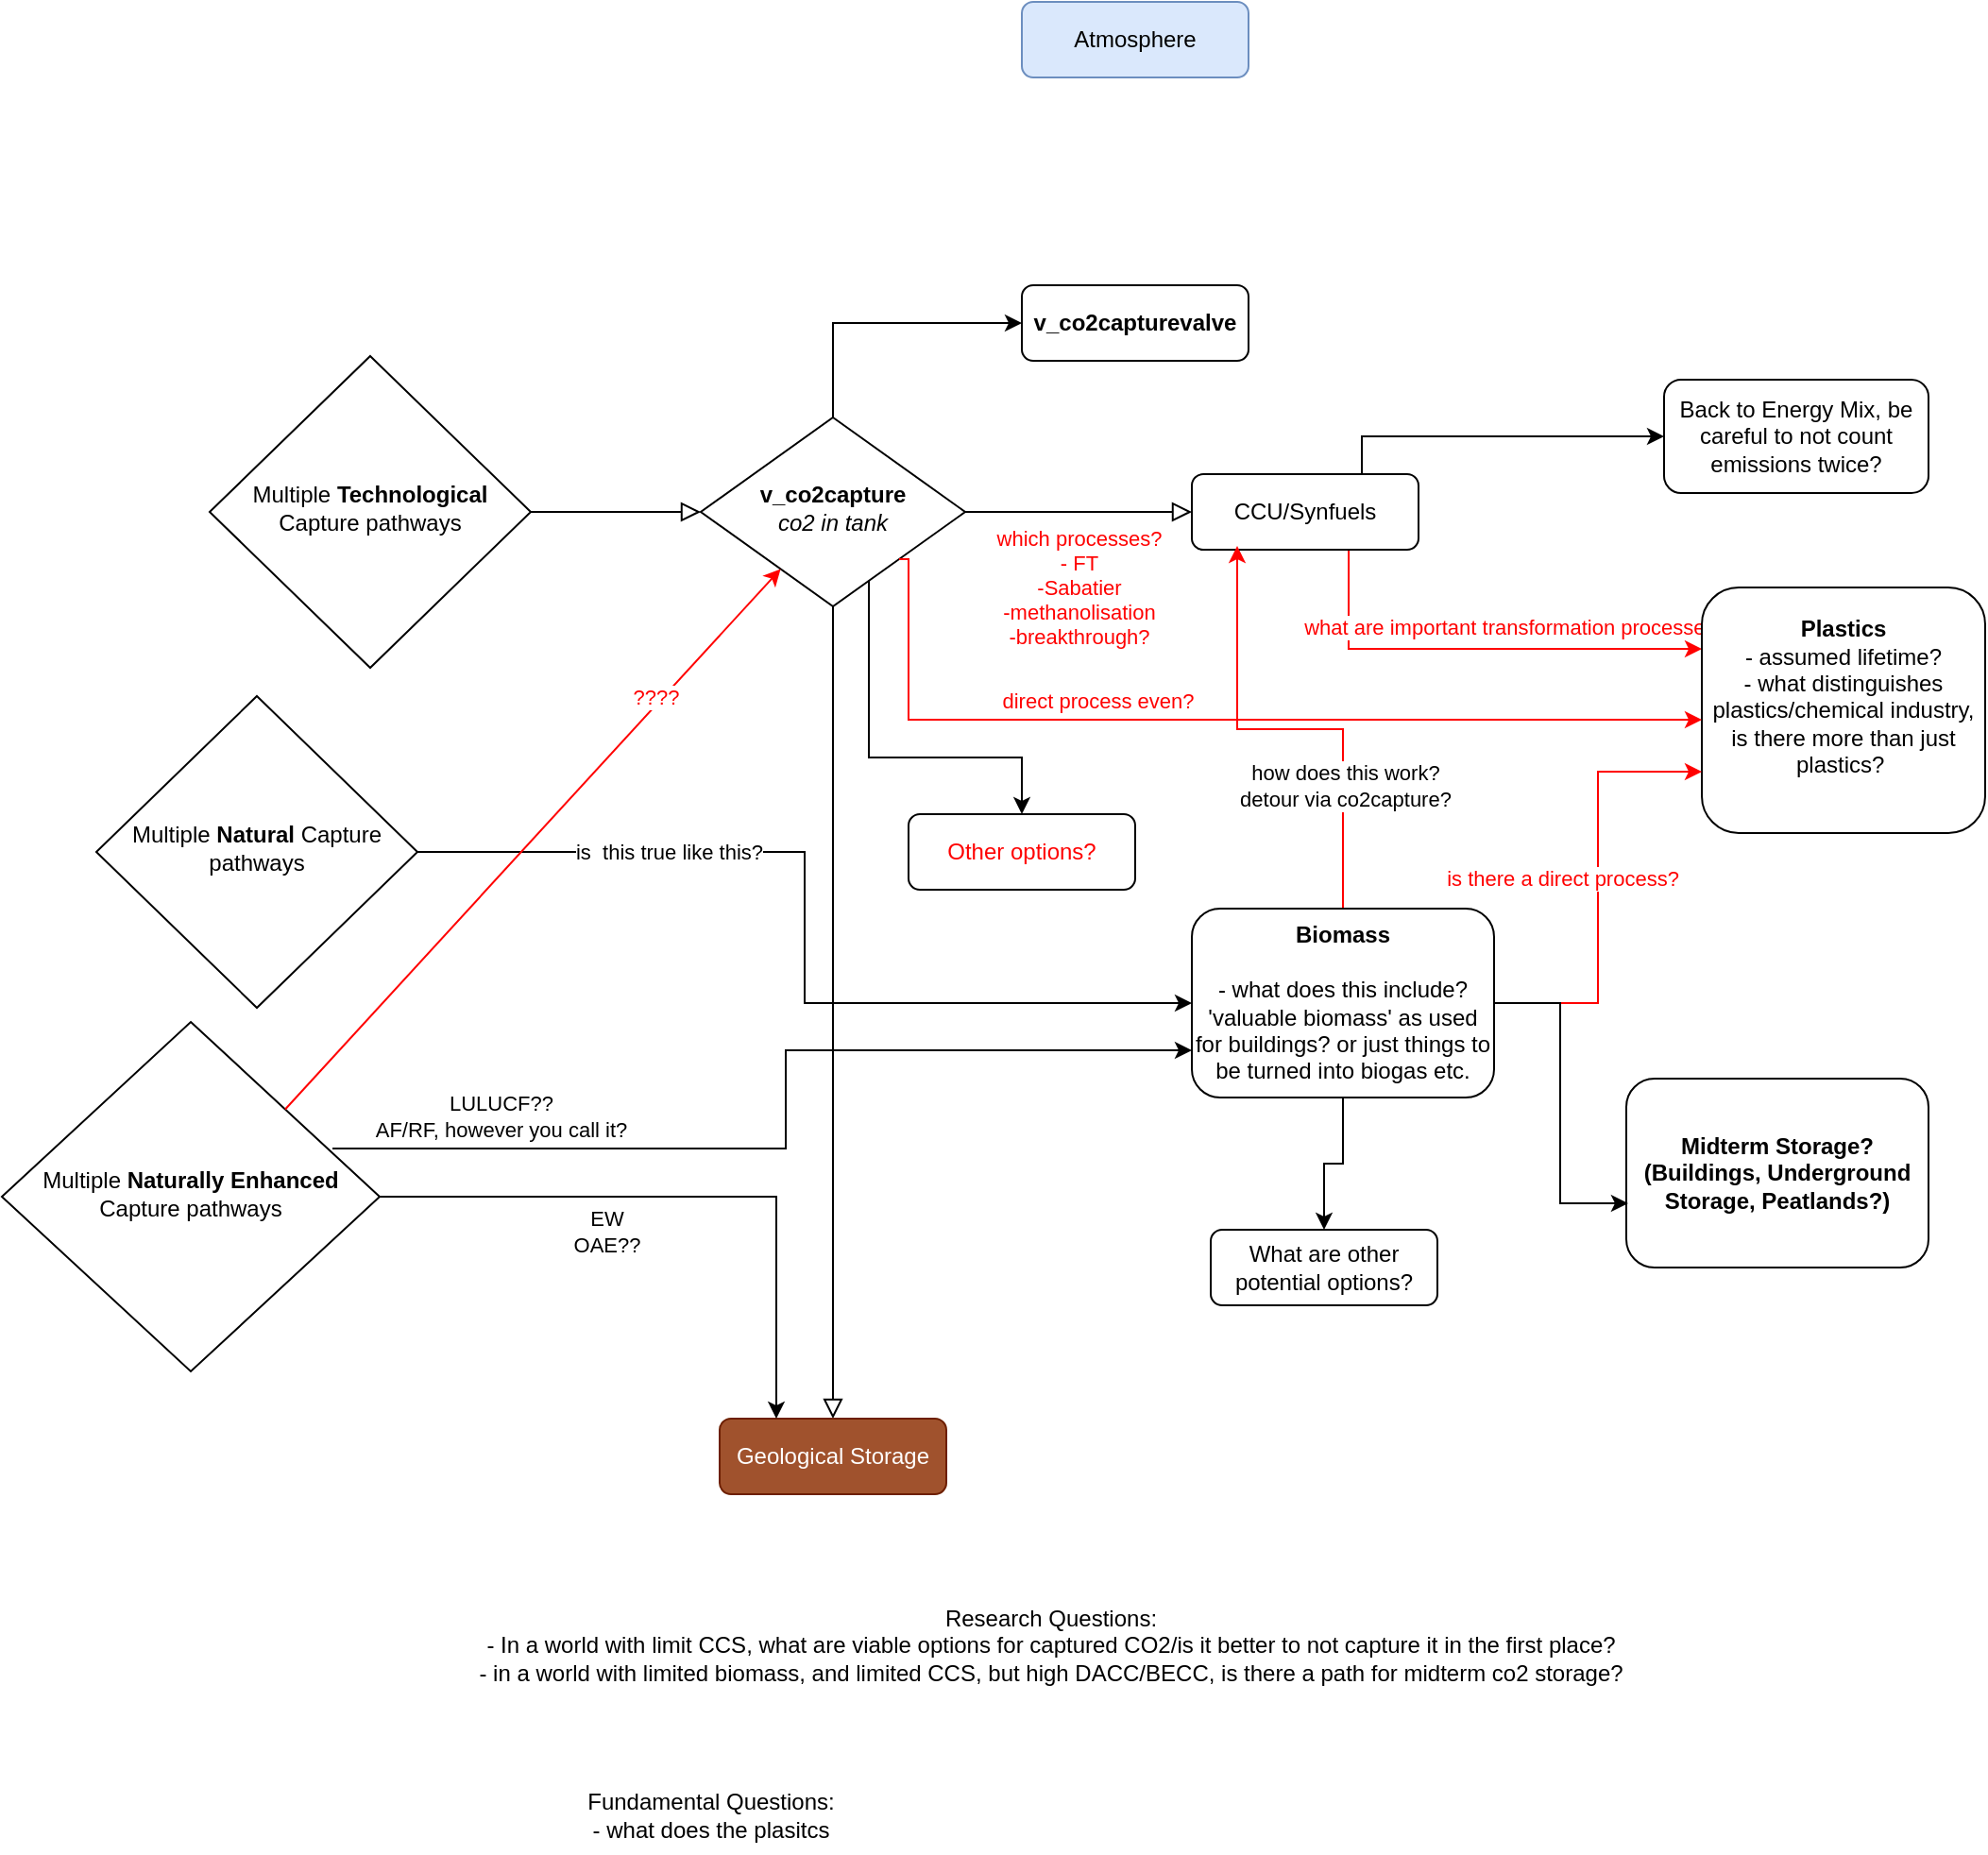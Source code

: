 <mxfile version="26.0.6">
  <diagram id="C5RBs43oDa-KdzZeNtuy" name="Page-1">
    <mxGraphModel dx="2901" dy="1106" grid="1" gridSize="10" guides="1" tooltips="1" connect="1" arrows="1" fold="1" page="1" pageScale="1" pageWidth="827" pageHeight="1169" math="0" shadow="0">
      <root>
        <mxCell id="WIyWlLk6GJQsqaUBKTNV-0" />
        <mxCell id="WIyWlLk6GJQsqaUBKTNV-1" parent="WIyWlLk6GJQsqaUBKTNV-0" />
        <mxCell id="WIyWlLk6GJQsqaUBKTNV-4" value="" style="rounded=0;html=1;jettySize=auto;orthogonalLoop=1;fontSize=11;endArrow=block;endFill=0;endSize=8;strokeWidth=1;shadow=0;labelBackgroundColor=none;edgeStyle=orthogonalEdgeStyle;" parent="WIyWlLk6GJQsqaUBKTNV-1" source="WIyWlLk6GJQsqaUBKTNV-6" target="WIyWlLk6GJQsqaUBKTNV-10" edge="1">
          <mxGeometry y="20" relative="1" as="geometry">
            <mxPoint as="offset" />
          </mxGeometry>
        </mxCell>
        <mxCell id="WIyWlLk6GJQsqaUBKTNV-6" value="Multiple &lt;b&gt;Technological&lt;/b&gt; Capture pathways" style="rhombus;whiteSpace=wrap;html=1;shadow=0;fontFamily=Helvetica;fontSize=12;align=center;strokeWidth=1;spacing=6;spacingTop=-4;" parent="WIyWlLk6GJQsqaUBKTNV-1" vertex="1">
          <mxGeometry x="-130" y="227.5" width="170" height="165" as="geometry" />
        </mxCell>
        <mxCell id="WIyWlLk6GJQsqaUBKTNV-8" value="" style="rounded=0;html=1;jettySize=auto;orthogonalLoop=1;fontSize=11;endArrow=block;endFill=0;endSize=8;strokeWidth=1;shadow=0;labelBackgroundColor=none;edgeStyle=orthogonalEdgeStyle;" parent="WIyWlLk6GJQsqaUBKTNV-1" source="WIyWlLk6GJQsqaUBKTNV-10" target="WIyWlLk6GJQsqaUBKTNV-11" edge="1">
          <mxGeometry x="0.333" y="20" relative="1" as="geometry">
            <mxPoint as="offset" />
          </mxGeometry>
        </mxCell>
        <mxCell id="WIyWlLk6GJQsqaUBKTNV-9" value="" style="edgeStyle=orthogonalEdgeStyle;rounded=0;html=1;jettySize=auto;orthogonalLoop=1;fontSize=11;endArrow=block;endFill=0;endSize=8;strokeWidth=1;shadow=0;labelBackgroundColor=none;" parent="WIyWlLk6GJQsqaUBKTNV-1" source="WIyWlLk6GJQsqaUBKTNV-10" target="WIyWlLk6GJQsqaUBKTNV-12" edge="1">
          <mxGeometry y="10" relative="1" as="geometry">
            <mxPoint as="offset" />
          </mxGeometry>
        </mxCell>
        <mxCell id="eJy9KGGvvpxnjVIqztkZ-12" value="&lt;div&gt;&lt;span style=&quot;color: rgb(255, 0, 0);&quot;&gt;which processes?&lt;/span&gt;&lt;/div&gt;&lt;div&gt;&lt;span style=&quot;color: rgb(255, 0, 0);&quot;&gt;- FT&lt;/span&gt;&lt;/div&gt;&lt;div&gt;&lt;span style=&quot;color: rgb(255, 0, 0);&quot;&gt;-Sabatier&lt;/span&gt;&lt;/div&gt;&lt;div&gt;&lt;span style=&quot;color: rgb(255, 0, 0);&quot;&gt;-methanolisation&lt;/span&gt;&lt;/div&gt;&lt;div&gt;&lt;span style=&quot;color: rgb(255, 0, 0);&quot;&gt;-breakthrough?&lt;br&gt;&lt;/span&gt;&lt;/div&gt;" style="edgeLabel;html=1;align=center;verticalAlign=middle;resizable=0;points=[];" parent="WIyWlLk6GJQsqaUBKTNV-9" vertex="1" connectable="0">
          <mxGeometry x="-0.15" y="-1" relative="1" as="geometry">
            <mxPoint x="9" y="39" as="offset" />
          </mxGeometry>
        </mxCell>
        <mxCell id="eJy9KGGvvpxnjVIqztkZ-0" style="edgeStyle=orthogonalEdgeStyle;rounded=0;orthogonalLoop=1;jettySize=auto;html=1;exitX=0.5;exitY=0;exitDx=0;exitDy=0;entryX=0;entryY=0.5;entryDx=0;entryDy=0;" parent="WIyWlLk6GJQsqaUBKTNV-1" source="WIyWlLk6GJQsqaUBKTNV-10" target="eJy9KGGvvpxnjVIqztkZ-1" edge="1">
          <mxGeometry relative="1" as="geometry">
            <mxPoint x="280" y="190" as="targetPoint" />
          </mxGeometry>
        </mxCell>
        <mxCell id="eJy9KGGvvpxnjVIqztkZ-21" style="edgeStyle=orthogonalEdgeStyle;rounded=0;orthogonalLoop=1;jettySize=auto;html=1;exitX=0.636;exitY=0.83;exitDx=0;exitDy=0;exitPerimeter=0;entryX=0.5;entryY=0;entryDx=0;entryDy=0;" parent="WIyWlLk6GJQsqaUBKTNV-1" source="WIyWlLk6GJQsqaUBKTNV-10" target="eJy9KGGvvpxnjVIqztkZ-22" edge="1">
          <mxGeometry relative="1" as="geometry">
            <mxPoint x="260" y="590" as="targetPoint" />
            <Array as="points">
              <mxPoint x="219" y="440" />
              <mxPoint x="300" y="440" />
            </Array>
          </mxGeometry>
        </mxCell>
        <mxCell id="WIyWlLk6GJQsqaUBKTNV-10" value="&lt;div&gt;&lt;b&gt;v_co2capture&lt;/b&gt;&lt;/div&gt;&lt;div&gt;&lt;i&gt;co2 in tank&lt;b&gt;&lt;br&gt;&lt;/b&gt;&lt;/i&gt;&lt;/div&gt;" style="rhombus;whiteSpace=wrap;html=1;shadow=0;fontFamily=Helvetica;fontSize=12;align=center;strokeWidth=1;spacing=6;spacingTop=-4;" parent="WIyWlLk6GJQsqaUBKTNV-1" vertex="1">
          <mxGeometry x="130" y="260" width="140" height="100" as="geometry" />
        </mxCell>
        <mxCell id="WIyWlLk6GJQsqaUBKTNV-11" value="Geological Storage" style="rounded=1;whiteSpace=wrap;html=1;fontSize=12;glass=0;strokeWidth=1;shadow=0;fillColor=#a0522d;fontColor=#ffffff;strokeColor=#6D1F00;" parent="WIyWlLk6GJQsqaUBKTNV-1" vertex="1">
          <mxGeometry x="140" y="790" width="120" height="40" as="geometry" />
        </mxCell>
        <mxCell id="eJy9KGGvvpxnjVIqztkZ-5" style="edgeStyle=orthogonalEdgeStyle;rounded=0;orthogonalLoop=1;jettySize=auto;html=1;entryX=0;entryY=0.25;entryDx=0;entryDy=0;exitX=0.692;exitY=1;exitDx=0;exitDy=0;exitPerimeter=0;strokeColor=#FF0000;" parent="WIyWlLk6GJQsqaUBKTNV-1" source="WIyWlLk6GJQsqaUBKTNV-12" target="eJy9KGGvvpxnjVIqztkZ-4" edge="1">
          <mxGeometry relative="1" as="geometry" />
        </mxCell>
        <mxCell id="eJy9KGGvvpxnjVIqztkZ-14" value="&lt;span style=&quot;color: rgb(255, 0, 0);&quot;&gt;what are important transformation processes?&lt;br&gt;&lt;/span&gt;" style="edgeLabel;html=1;align=center;verticalAlign=middle;resizable=0;points=[];" parent="eJy9KGGvvpxnjVIqztkZ-5" vertex="1" connectable="0">
          <mxGeometry x="0.173" y="-2" relative="1" as="geometry">
            <mxPoint y="-14" as="offset" />
          </mxGeometry>
        </mxCell>
        <mxCell id="eJy9KGGvvpxnjVIqztkZ-7" style="edgeStyle=orthogonalEdgeStyle;rounded=0;orthogonalLoop=1;jettySize=auto;html=1;exitX=0.75;exitY=0;exitDx=0;exitDy=0;" parent="WIyWlLk6GJQsqaUBKTNV-1" source="WIyWlLk6GJQsqaUBKTNV-12" target="eJy9KGGvvpxnjVIqztkZ-6" edge="1">
          <mxGeometry relative="1" as="geometry">
            <mxPoint x="480" y="270" as="sourcePoint" />
          </mxGeometry>
        </mxCell>
        <mxCell id="WIyWlLk6GJQsqaUBKTNV-12" value="CCU/Synfuels" style="rounded=1;whiteSpace=wrap;html=1;fontSize=12;glass=0;strokeWidth=1;shadow=0;" parent="WIyWlLk6GJQsqaUBKTNV-1" vertex="1">
          <mxGeometry x="390" y="290" width="120" height="40" as="geometry" />
        </mxCell>
        <mxCell id="eJy9KGGvvpxnjVIqztkZ-1" value="&lt;div&gt;&lt;b&gt;v_co2capturevalve&lt;/b&gt;&lt;/div&gt;" style="rounded=1;whiteSpace=wrap;html=1;fontSize=12;glass=0;strokeWidth=1;shadow=0;" parent="WIyWlLk6GJQsqaUBKTNV-1" vertex="1">
          <mxGeometry x="300" y="190" width="120" height="40" as="geometry" />
        </mxCell>
        <mxCell id="eJy9KGGvvpxnjVIqztkZ-2" value="Atmosphere" style="rounded=1;whiteSpace=wrap;html=1;fontSize=12;glass=0;strokeWidth=1;shadow=0;fillColor=#dae8fc;strokeColor=#6c8ebf;" parent="WIyWlLk6GJQsqaUBKTNV-1" vertex="1">
          <mxGeometry x="300" y="40" width="120" height="40" as="geometry" />
        </mxCell>
        <mxCell id="eJy9KGGvvpxnjVIqztkZ-4" value="&lt;div&gt;&lt;b&gt;Plastics&lt;/b&gt;&lt;/div&gt;&lt;div&gt;- assumed lifetime?&lt;/div&gt;&lt;div&gt;- what distinguishes plastics/chemical industry, is there more than just plastics?&amp;nbsp; &lt;br&gt;&lt;/div&gt;&lt;div&gt;&lt;br&gt;&lt;/div&gt;" style="rounded=1;whiteSpace=wrap;html=1;fontSize=12;glass=0;strokeWidth=1;shadow=0;" parent="WIyWlLk6GJQsqaUBKTNV-1" vertex="1">
          <mxGeometry x="660" y="350" width="150" height="130" as="geometry" />
        </mxCell>
        <mxCell id="eJy9KGGvvpxnjVIqztkZ-6" value="Back to Energy Mix, be careful to not count emissions twice?" style="rounded=1;whiteSpace=wrap;html=1;fontSize=12;glass=0;strokeWidth=1;shadow=0;" parent="WIyWlLk6GJQsqaUBKTNV-1" vertex="1">
          <mxGeometry x="640" y="240" width="140" height="60" as="geometry" />
        </mxCell>
        <mxCell id="eJy9KGGvvpxnjVIqztkZ-9" style="edgeStyle=orthogonalEdgeStyle;rounded=0;orthogonalLoop=1;jettySize=auto;html=1;entryX=0.2;entryY=0.95;entryDx=0;entryDy=0;strokeColor=#FF0000;entryPerimeter=0;" parent="WIyWlLk6GJQsqaUBKTNV-1" source="eJy9KGGvvpxnjVIqztkZ-8" target="WIyWlLk6GJQsqaUBKTNV-12" edge="1">
          <mxGeometry relative="1" as="geometry" />
        </mxCell>
        <mxCell id="eJy9KGGvvpxnjVIqztkZ-18" value="&lt;div&gt;how does this work?&lt;/div&gt;&lt;div&gt;detour via co2capture?&lt;br&gt;&lt;/div&gt;" style="edgeLabel;html=1;align=center;verticalAlign=middle;resizable=0;points=[];" parent="eJy9KGGvvpxnjVIqztkZ-9" vertex="1" connectable="0">
          <mxGeometry x="-0.474" y="-1" relative="1" as="geometry">
            <mxPoint as="offset" />
          </mxGeometry>
        </mxCell>
        <mxCell id="eJy9KGGvvpxnjVIqztkZ-10" style="edgeStyle=orthogonalEdgeStyle;rounded=0;orthogonalLoop=1;jettySize=auto;html=1;entryX=0;entryY=0.75;entryDx=0;entryDy=0;exitX=1;exitY=0.5;exitDx=0;exitDy=0;strokeColor=#FF0000;" parent="WIyWlLk6GJQsqaUBKTNV-1" source="eJy9KGGvvpxnjVIqztkZ-8" target="eJy9KGGvvpxnjVIqztkZ-4" edge="1">
          <mxGeometry relative="1" as="geometry">
            <mxPoint x="480" y="370" as="sourcePoint" />
          </mxGeometry>
        </mxCell>
        <mxCell id="eJy9KGGvvpxnjVIqztkZ-13" value="&lt;span style=&quot;color: rgb(255, 0, 0);&quot;&gt;is there a direct process?&lt;br&gt;&lt;/span&gt;" style="edgeLabel;html=1;align=center;verticalAlign=middle;resizable=0;points=[];" parent="eJy9KGGvvpxnjVIqztkZ-10" vertex="1" connectable="0">
          <mxGeometry x="0.187" y="4" relative="1" as="geometry">
            <mxPoint x="-15" y="17" as="offset" />
          </mxGeometry>
        </mxCell>
        <mxCell id="eJy9KGGvvpxnjVIqztkZ-19" style="edgeStyle=orthogonalEdgeStyle;rounded=0;orthogonalLoop=1;jettySize=auto;html=1;entryX=0.5;entryY=0;entryDx=0;entryDy=0;" parent="WIyWlLk6GJQsqaUBKTNV-1" source="eJy9KGGvvpxnjVIqztkZ-8" target="eJy9KGGvvpxnjVIqztkZ-20" edge="1">
          <mxGeometry relative="1" as="geometry">
            <mxPoint x="500" y="730" as="targetPoint" />
          </mxGeometry>
        </mxCell>
        <mxCell id="eJy9KGGvvpxnjVIqztkZ-8" value="&lt;div&gt;&lt;b&gt;Biomass&lt;/b&gt;&lt;/div&gt;&lt;div&gt;&lt;br&gt;&lt;/div&gt;&lt;div&gt;- what does this include? &lt;br&gt;&lt;/div&gt;&lt;div&gt;&#39;valuable biomass&#39; as used for buildings? or just things to be turned into biogas etc.&lt;br&gt;&lt;/div&gt;" style="rounded=1;whiteSpace=wrap;html=1;fontSize=12;glass=0;strokeWidth=1;shadow=0;" parent="WIyWlLk6GJQsqaUBKTNV-1" vertex="1">
          <mxGeometry x="390" y="520" width="160" height="100" as="geometry" />
        </mxCell>
        <mxCell id="eJy9KGGvvpxnjVIqztkZ-15" style="edgeStyle=orthogonalEdgeStyle;rounded=0;orthogonalLoop=1;jettySize=auto;html=1;exitX=1;exitY=1;exitDx=0;exitDy=0;strokeColor=#FF0000;" parent="WIyWlLk6GJQsqaUBKTNV-1" source="WIyWlLk6GJQsqaUBKTNV-10" target="eJy9KGGvvpxnjVIqztkZ-4" edge="1">
          <mxGeometry relative="1" as="geometry">
            <Array as="points">
              <mxPoint x="240" y="335" />
              <mxPoint x="240" y="420" />
            </Array>
          </mxGeometry>
        </mxCell>
        <mxCell id="eJy9KGGvvpxnjVIqztkZ-17" value="&lt;span style=&quot;color: rgb(255, 0, 0);&quot;&gt;direct process even?&lt;br&gt;&lt;/span&gt;" style="edgeLabel;html=1;align=center;verticalAlign=middle;resizable=0;points=[];" parent="eJy9KGGvvpxnjVIqztkZ-15" vertex="1" connectable="0">
          <mxGeometry x="-0.153" y="2" relative="1" as="geometry">
            <mxPoint x="-26" y="-8" as="offset" />
          </mxGeometry>
        </mxCell>
        <mxCell id="eJy9KGGvvpxnjVIqztkZ-20" value="What are other potential options?" style="rounded=1;whiteSpace=wrap;html=1;fontSize=12;glass=0;strokeWidth=1;shadow=0;" parent="WIyWlLk6GJQsqaUBKTNV-1" vertex="1">
          <mxGeometry x="400" y="690" width="120" height="40" as="geometry" />
        </mxCell>
        <mxCell id="eJy9KGGvvpxnjVIqztkZ-22" value="&lt;span style=&quot;color: rgb(255, 0, 0);&quot;&gt;Other options?&lt;br&gt;&lt;/span&gt;" style="rounded=1;whiteSpace=wrap;html=1;fontSize=12;glass=0;strokeWidth=1;shadow=0;" parent="WIyWlLk6GJQsqaUBKTNV-1" vertex="1">
          <mxGeometry x="240" y="470" width="120" height="40" as="geometry" />
        </mxCell>
        <mxCell id="eJy9KGGvvpxnjVIqztkZ-23" value="Research Questions: &lt;br&gt;&lt;div&gt;- In a world with limit CCS, what are viable options for captured CO2/is it better to not capture it in the first place?&lt;/div&gt;&lt;div&gt;- in a world with limited biomass, and limited CCS, but high DACC/BECC, is there a path for midterm co2 storage?&lt;br&gt; &lt;/div&gt;" style="text;html=1;align=center;verticalAlign=middle;resizable=0;points=[];autosize=1;strokeColor=none;fillColor=none;" parent="WIyWlLk6GJQsqaUBKTNV-1" vertex="1">
          <mxGeometry y="880" width="630" height="60" as="geometry" />
        </mxCell>
        <mxCell id="eJy9KGGvvpxnjVIqztkZ-24" value="&lt;b&gt;Midterm Storage? (Buildings, Underground Storage, Peatlands?)&lt;br&gt;&lt;/b&gt;" style="rounded=1;whiteSpace=wrap;html=1;fontSize=12;glass=0;strokeWidth=1;shadow=0;" parent="WIyWlLk6GJQsqaUBKTNV-1" vertex="1">
          <mxGeometry x="620" y="610" width="160" height="100" as="geometry" />
        </mxCell>
        <mxCell id="eJy9KGGvvpxnjVIqztkZ-25" style="edgeStyle=orthogonalEdgeStyle;rounded=0;orthogonalLoop=1;jettySize=auto;html=1;entryX=0.006;entryY=0.66;entryDx=0;entryDy=0;entryPerimeter=0;" parent="WIyWlLk6GJQsqaUBKTNV-1" source="eJy9KGGvvpxnjVIqztkZ-8" target="eJy9KGGvvpxnjVIqztkZ-24" edge="1">
          <mxGeometry relative="1" as="geometry" />
        </mxCell>
        <mxCell id="eJy9KGGvvpxnjVIqztkZ-28" style="edgeStyle=orthogonalEdgeStyle;rounded=0;orthogonalLoop=1;jettySize=auto;html=1;entryX=0;entryY=0.5;entryDx=0;entryDy=0;" parent="WIyWlLk6GJQsqaUBKTNV-1" source="eJy9KGGvvpxnjVIqztkZ-27" target="eJy9KGGvvpxnjVIqztkZ-8" edge="1">
          <mxGeometry relative="1" as="geometry" />
        </mxCell>
        <mxCell id="eJy9KGGvvpxnjVIqztkZ-29" value="is&amp;nbsp; this true like this? " style="edgeLabel;html=1;align=center;verticalAlign=middle;resizable=0;points=[];" parent="eJy9KGGvvpxnjVIqztkZ-28" vertex="1" connectable="0">
          <mxGeometry x="-0.46" relative="1" as="geometry">
            <mxPoint as="offset" />
          </mxGeometry>
        </mxCell>
        <mxCell id="eJy9KGGvvpxnjVIqztkZ-27" value="Multiple &lt;b&gt;Natural&lt;/b&gt; Capture pathways" style="rhombus;whiteSpace=wrap;html=1;shadow=0;fontFamily=Helvetica;fontSize=12;align=center;strokeWidth=1;spacing=6;spacingTop=-4;" parent="WIyWlLk6GJQsqaUBKTNV-1" vertex="1">
          <mxGeometry x="-190" y="407.5" width="170" height="165" as="geometry" />
        </mxCell>
        <mxCell id="eJy9KGGvvpxnjVIqztkZ-31" style="edgeStyle=orthogonalEdgeStyle;rounded=0;orthogonalLoop=1;jettySize=auto;html=1;entryX=0.25;entryY=0;entryDx=0;entryDy=0;" parent="WIyWlLk6GJQsqaUBKTNV-1" source="eJy9KGGvvpxnjVIqztkZ-30" target="WIyWlLk6GJQsqaUBKTNV-11" edge="1">
          <mxGeometry relative="1" as="geometry" />
        </mxCell>
        <mxCell id="eJy9KGGvvpxnjVIqztkZ-32" value="&lt;div&gt;EW&lt;/div&gt;&lt;div&gt;OAE??&lt;br&gt;&lt;/div&gt;" style="edgeLabel;html=1;align=center;verticalAlign=middle;resizable=0;points=[];" parent="eJy9KGGvvpxnjVIqztkZ-31" vertex="1" connectable="0">
          <mxGeometry x="-0.218" y="1" relative="1" as="geometry">
            <mxPoint x="-8" y="19" as="offset" />
          </mxGeometry>
        </mxCell>
        <mxCell id="eJy9KGGvvpxnjVIqztkZ-35" style="edgeStyle=orthogonalEdgeStyle;rounded=0;orthogonalLoop=1;jettySize=auto;html=1;entryX=0;entryY=0.75;entryDx=0;entryDy=0;exitX=0.875;exitY=0.362;exitDx=0;exitDy=0;exitPerimeter=0;" parent="WIyWlLk6GJQsqaUBKTNV-1" source="eJy9KGGvvpxnjVIqztkZ-30" target="eJy9KGGvvpxnjVIqztkZ-8" edge="1">
          <mxGeometry relative="1" as="geometry" />
        </mxCell>
        <mxCell id="eJy9KGGvvpxnjVIqztkZ-36" value="LULUCF??&lt;br&gt;AF/RF, however you call it? " style="edgeLabel;html=1;align=center;verticalAlign=middle;resizable=0;points=[];" parent="eJy9KGGvvpxnjVIqztkZ-35" vertex="1" connectable="0">
          <mxGeometry x="-0.649" y="2" relative="1" as="geometry">
            <mxPoint y="-15" as="offset" />
          </mxGeometry>
        </mxCell>
        <mxCell id="eJy9KGGvvpxnjVIqztkZ-30" value="Multiple &lt;b&gt;Naturally Enhanced&lt;/b&gt; Capture pathways" style="rhombus;whiteSpace=wrap;html=1;shadow=0;fontFamily=Helvetica;fontSize=12;align=center;strokeWidth=1;spacing=6;spacingTop=-4;" parent="WIyWlLk6GJQsqaUBKTNV-1" vertex="1">
          <mxGeometry x="-240" y="580" width="200" height="185" as="geometry" />
        </mxCell>
        <mxCell id="eJy9KGGvvpxnjVIqztkZ-33" value="" style="endArrow=classic;html=1;rounded=0;exitX=1;exitY=0;exitDx=0;exitDy=0;strokeColor=#FF0000;" parent="WIyWlLk6GJQsqaUBKTNV-1" source="eJy9KGGvvpxnjVIqztkZ-30" target="WIyWlLk6GJQsqaUBKTNV-10" edge="1">
          <mxGeometry width="50" height="50" relative="1" as="geometry">
            <mxPoint x="390" y="560" as="sourcePoint" />
            <mxPoint x="440" y="510" as="targetPoint" />
          </mxGeometry>
        </mxCell>
        <mxCell id="eJy9KGGvvpxnjVIqztkZ-34" value="&lt;span style=&quot;color: rgb(255, 0, 0);&quot;&gt;????&lt;/span&gt;" style="edgeLabel;html=1;align=center;verticalAlign=middle;resizable=0;points=[];" parent="eJy9KGGvvpxnjVIqztkZ-33" vertex="1" connectable="0">
          <mxGeometry x="0.512" y="3" relative="1" as="geometry">
            <mxPoint as="offset" />
          </mxGeometry>
        </mxCell>
        <mxCell id="eJy9KGGvvpxnjVIqztkZ-37" value="Fundamental Questions: &lt;br&gt;- what does the plasitcs" style="text;html=1;align=center;verticalAlign=middle;resizable=0;points=[];autosize=1;strokeColor=none;fillColor=none;" parent="WIyWlLk6GJQsqaUBKTNV-1" vertex="1">
          <mxGeometry x="60" y="980" width="150" height="40" as="geometry" />
        </mxCell>
      </root>
    </mxGraphModel>
  </diagram>
</mxfile>
